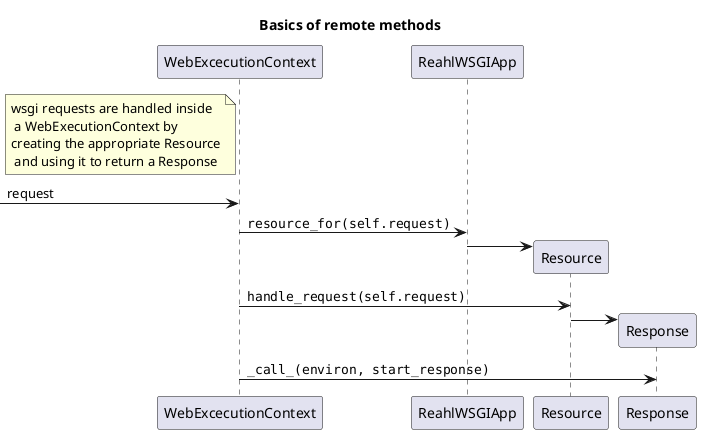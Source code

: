 @startuml

title Basics of remote methods

hide members
hide circle

note left of WebExcecutionContext: 	wsgi requests are handled inside\n a WebExecutionContext by \ncreating the appropriate Resource\n and using it to return a Response


-> WebExcecutionContext : request
WebExcecutionContext -> ReahlWSGIApp : ""resource_for(self.request)""
create Resource
ReahlWSGIApp -> Resource
WebExcecutionContext -> Resource : ""handle_request(self.request)""
create Response
Resource -> Response
WebExcecutionContext -> Response : ""_call_(environ, start_response)""

@enduml